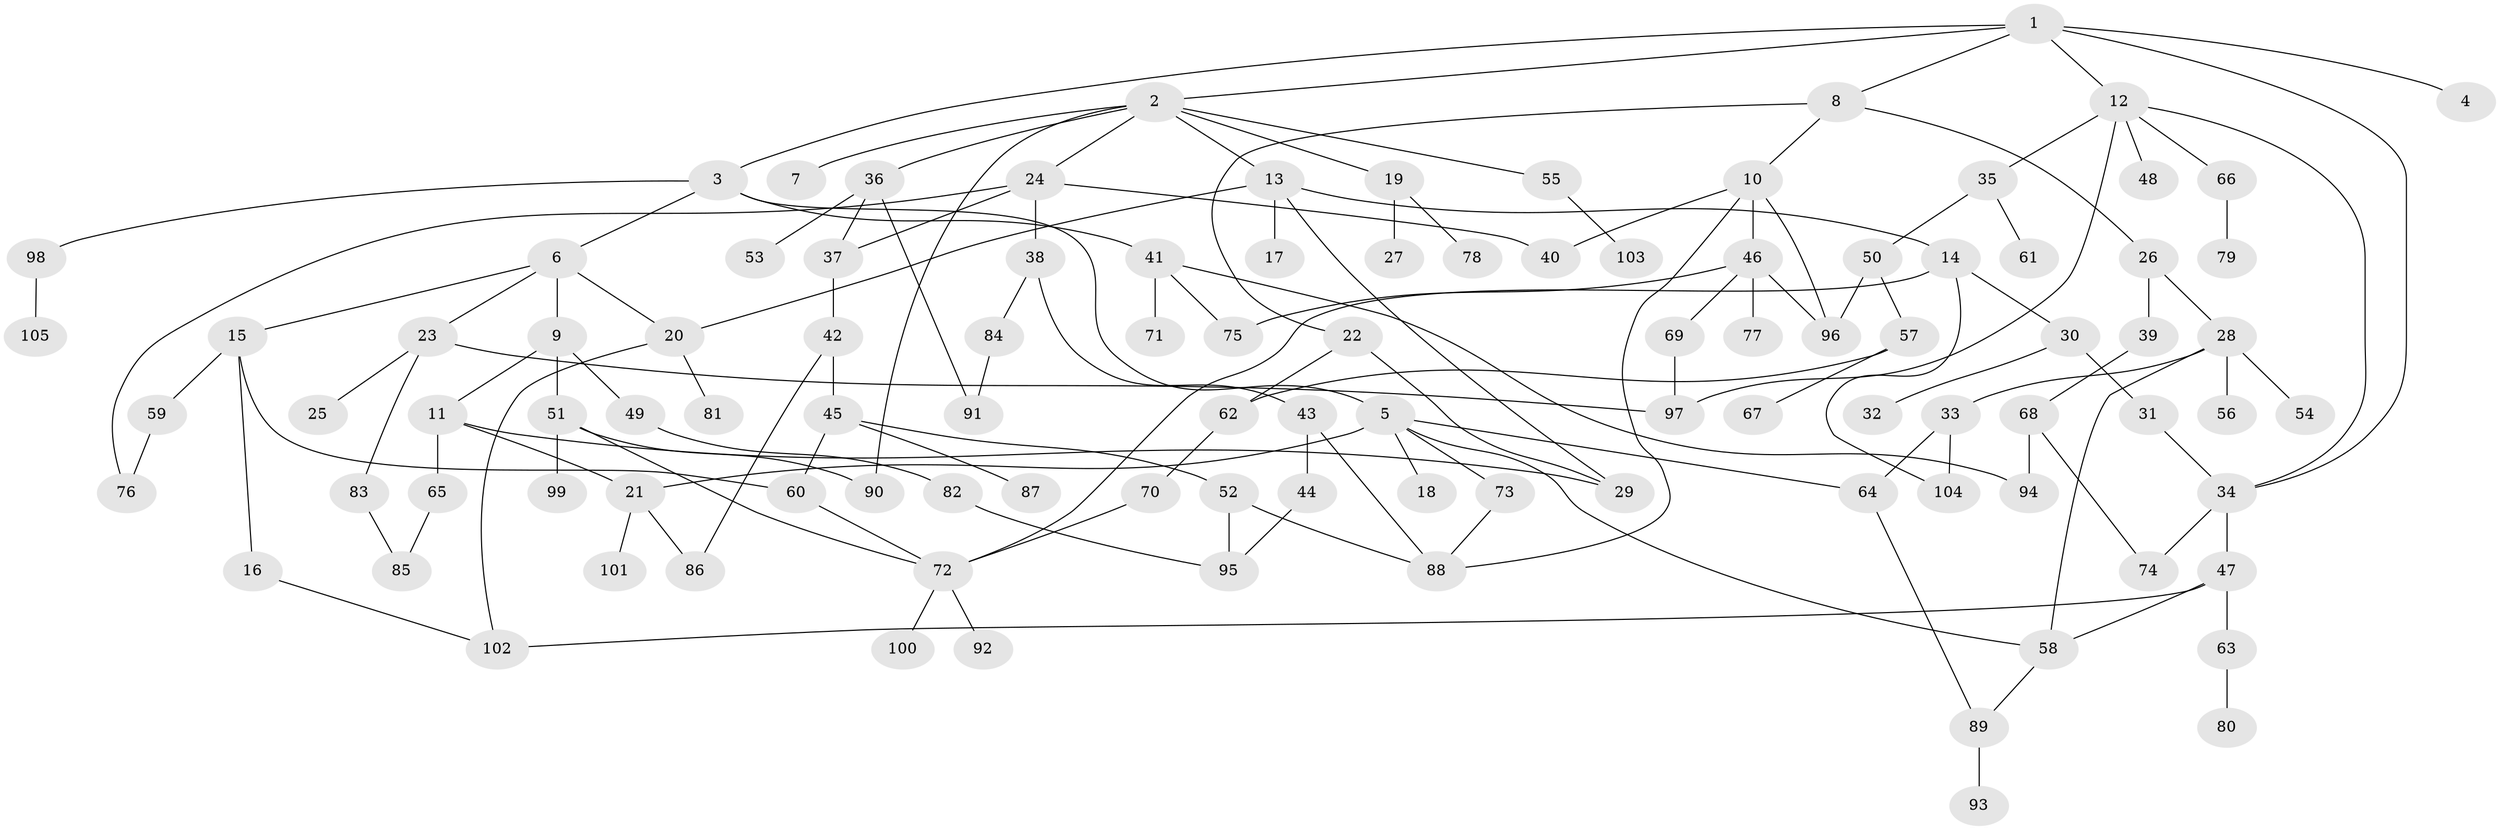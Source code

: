 // Generated by graph-tools (version 1.1) at 2025/49/03/09/25 03:49:24]
// undirected, 105 vertices, 141 edges
graph export_dot {
graph [start="1"]
  node [color=gray90,style=filled];
  1;
  2;
  3;
  4;
  5;
  6;
  7;
  8;
  9;
  10;
  11;
  12;
  13;
  14;
  15;
  16;
  17;
  18;
  19;
  20;
  21;
  22;
  23;
  24;
  25;
  26;
  27;
  28;
  29;
  30;
  31;
  32;
  33;
  34;
  35;
  36;
  37;
  38;
  39;
  40;
  41;
  42;
  43;
  44;
  45;
  46;
  47;
  48;
  49;
  50;
  51;
  52;
  53;
  54;
  55;
  56;
  57;
  58;
  59;
  60;
  61;
  62;
  63;
  64;
  65;
  66;
  67;
  68;
  69;
  70;
  71;
  72;
  73;
  74;
  75;
  76;
  77;
  78;
  79;
  80;
  81;
  82;
  83;
  84;
  85;
  86;
  87;
  88;
  89;
  90;
  91;
  92;
  93;
  94;
  95;
  96;
  97;
  98;
  99;
  100;
  101;
  102;
  103;
  104;
  105;
  1 -- 2;
  1 -- 3;
  1 -- 4;
  1 -- 8;
  1 -- 12;
  1 -- 34;
  2 -- 7;
  2 -- 13;
  2 -- 19;
  2 -- 24;
  2 -- 36;
  2 -- 55;
  2 -- 90;
  3 -- 5;
  3 -- 6;
  3 -- 41;
  3 -- 98;
  5 -- 18;
  5 -- 21;
  5 -- 64;
  5 -- 73;
  5 -- 58;
  6 -- 9;
  6 -- 15;
  6 -- 20;
  6 -- 23;
  8 -- 10;
  8 -- 22;
  8 -- 26;
  9 -- 11;
  9 -- 49;
  9 -- 51;
  10 -- 46;
  10 -- 40;
  10 -- 96;
  10 -- 88;
  11 -- 29;
  11 -- 65;
  11 -- 21;
  12 -- 34;
  12 -- 35;
  12 -- 48;
  12 -- 66;
  12 -- 97;
  13 -- 14;
  13 -- 17;
  13 -- 20;
  13 -- 29;
  14 -- 30;
  14 -- 104;
  14 -- 72;
  15 -- 16;
  15 -- 59;
  15 -- 60;
  16 -- 102;
  19 -- 27;
  19 -- 78;
  20 -- 81;
  20 -- 102;
  21 -- 101;
  21 -- 86;
  22 -- 62;
  22 -- 29;
  23 -- 25;
  23 -- 83;
  23 -- 97;
  24 -- 37;
  24 -- 38;
  24 -- 40;
  24 -- 76;
  26 -- 28;
  26 -- 39;
  28 -- 33;
  28 -- 54;
  28 -- 56;
  28 -- 58;
  30 -- 31;
  30 -- 32;
  31 -- 34;
  33 -- 64;
  33 -- 104;
  34 -- 47;
  34 -- 74;
  35 -- 50;
  35 -- 61;
  36 -- 53;
  36 -- 91;
  36 -- 37;
  37 -- 42;
  38 -- 43;
  38 -- 84;
  39 -- 68;
  41 -- 71;
  41 -- 75;
  41 -- 94;
  42 -- 45;
  42 -- 86;
  43 -- 44;
  43 -- 88;
  44 -- 95;
  45 -- 52;
  45 -- 60;
  45 -- 87;
  46 -- 69;
  46 -- 77;
  46 -- 96;
  46 -- 75;
  47 -- 58;
  47 -- 63;
  47 -- 102;
  49 -- 82;
  50 -- 57;
  50 -- 96;
  51 -- 99;
  51 -- 72;
  51 -- 90;
  52 -- 88;
  52 -- 95;
  55 -- 103;
  57 -- 67;
  57 -- 62;
  58 -- 89;
  59 -- 76;
  60 -- 72;
  62 -- 70;
  63 -- 80;
  64 -- 89;
  65 -- 85;
  66 -- 79;
  68 -- 74;
  68 -- 94;
  69 -- 97;
  70 -- 72;
  72 -- 92;
  72 -- 100;
  73 -- 88;
  82 -- 95;
  83 -- 85;
  84 -- 91;
  89 -- 93;
  98 -- 105;
}
